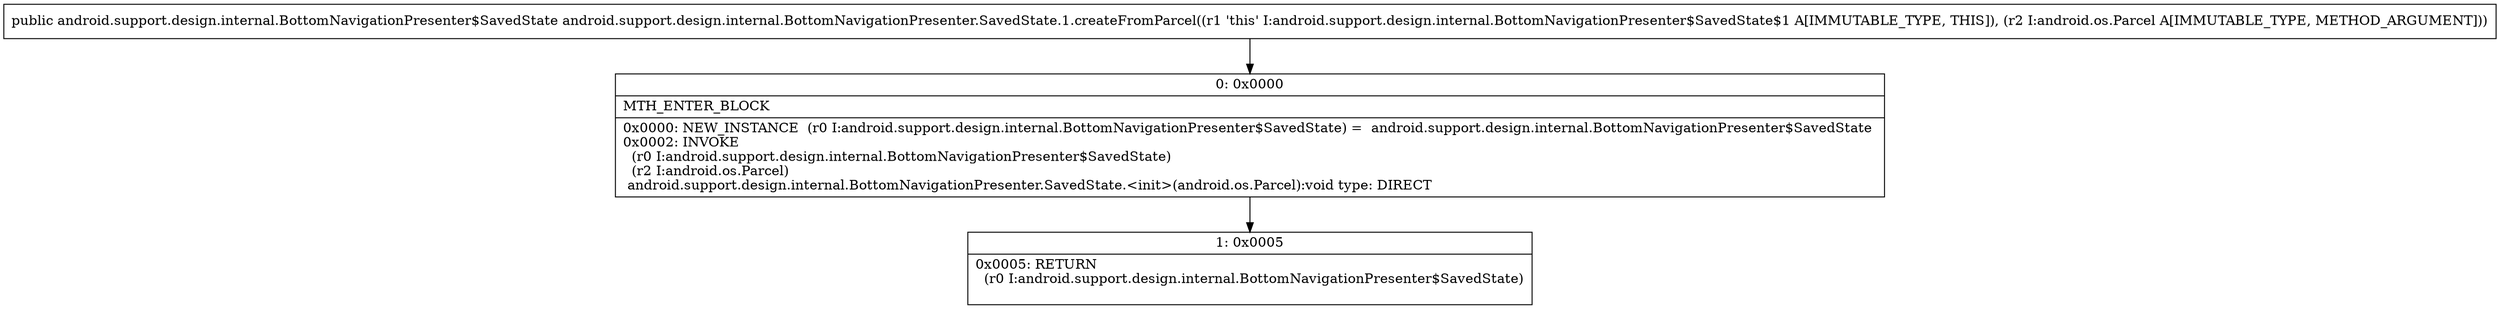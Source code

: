 digraph "CFG forandroid.support.design.internal.BottomNavigationPresenter.SavedState.1.createFromParcel(Landroid\/os\/Parcel;)Landroid\/support\/design\/internal\/BottomNavigationPresenter$SavedState;" {
Node_0 [shape=record,label="{0\:\ 0x0000|MTH_ENTER_BLOCK\l|0x0000: NEW_INSTANCE  (r0 I:android.support.design.internal.BottomNavigationPresenter$SavedState) =  android.support.design.internal.BottomNavigationPresenter$SavedState \l0x0002: INVOKE  \l  (r0 I:android.support.design.internal.BottomNavigationPresenter$SavedState)\l  (r2 I:android.os.Parcel)\l android.support.design.internal.BottomNavigationPresenter.SavedState.\<init\>(android.os.Parcel):void type: DIRECT \l}"];
Node_1 [shape=record,label="{1\:\ 0x0005|0x0005: RETURN  \l  (r0 I:android.support.design.internal.BottomNavigationPresenter$SavedState)\l \l}"];
MethodNode[shape=record,label="{public android.support.design.internal.BottomNavigationPresenter$SavedState android.support.design.internal.BottomNavigationPresenter.SavedState.1.createFromParcel((r1 'this' I:android.support.design.internal.BottomNavigationPresenter$SavedState$1 A[IMMUTABLE_TYPE, THIS]), (r2 I:android.os.Parcel A[IMMUTABLE_TYPE, METHOD_ARGUMENT])) }"];
MethodNode -> Node_0;
Node_0 -> Node_1;
}

